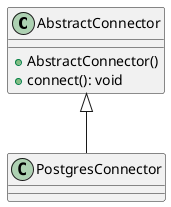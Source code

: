 @startuml connector c
class AbstractConnector {
  + AbstractConnector()
  + connect(): void
}

class PostgresConnector {
}
AbstractConnector <|-- PostgresConnector
@enduml
